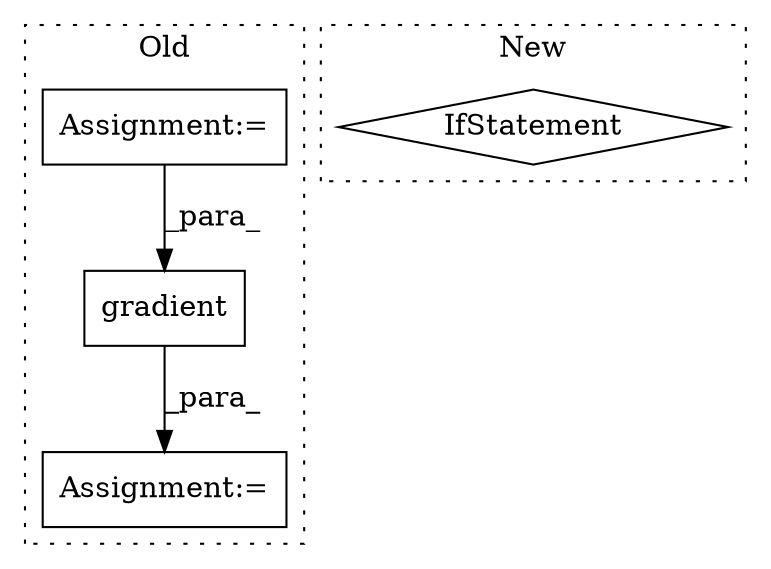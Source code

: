 digraph G {
subgraph cluster0 {
1 [label="gradient" a="32" s="6536,6560" l="9,1" shape="box"];
3 [label="Assignment:=" a="7" s="6530" l="1" shape="box"];
4 [label="Assignment:=" a="7" s="6438" l="1" shape="box"];
label = "Old";
style="dotted";
}
subgraph cluster1 {
2 [label="IfStatement" a="25" s="5623,5644" l="4,2" shape="diamond"];
label = "New";
style="dotted";
}
1 -> 3 [label="_para_"];
4 -> 1 [label="_para_"];
}